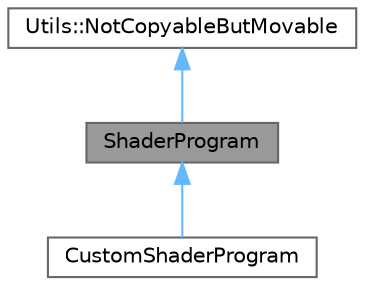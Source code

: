 digraph "ShaderProgram"
{
 // LATEX_PDF_SIZE
  bgcolor="transparent";
  edge [fontname=Helvetica,fontsize=10,labelfontname=Helvetica,labelfontsize=10];
  node [fontname=Helvetica,fontsize=10,shape=box,height=0.2,width=0.4];
  Node1 [id="Node000001",label="ShaderProgram",height=0.2,width=0.4,color="gray40", fillcolor="grey60", style="filled", fontcolor="black",tooltip=" "];
  Node2 -> Node1 [id="edge1_Node000001_Node000002",dir="back",color="steelblue1",style="solid",tooltip=" "];
  Node2 [id="Node000002",label="Utils::NotCopyableButMovable",height=0.2,width=0.4,color="gray40", fillcolor="white", style="filled",URL="$class_utils_1_1_not_copyable_but_movable.html",tooltip=" "];
  Node1 -> Node3 [id="edge2_Node000001_Node000003",dir="back",color="steelblue1",style="solid",tooltip=" "];
  Node3 [id="Node000003",label="CustomShaderProgram",height=0.2,width=0.4,color="gray40", fillcolor="white", style="filled",URL="$class_custom_shader_program.html",tooltip=" "];
}
